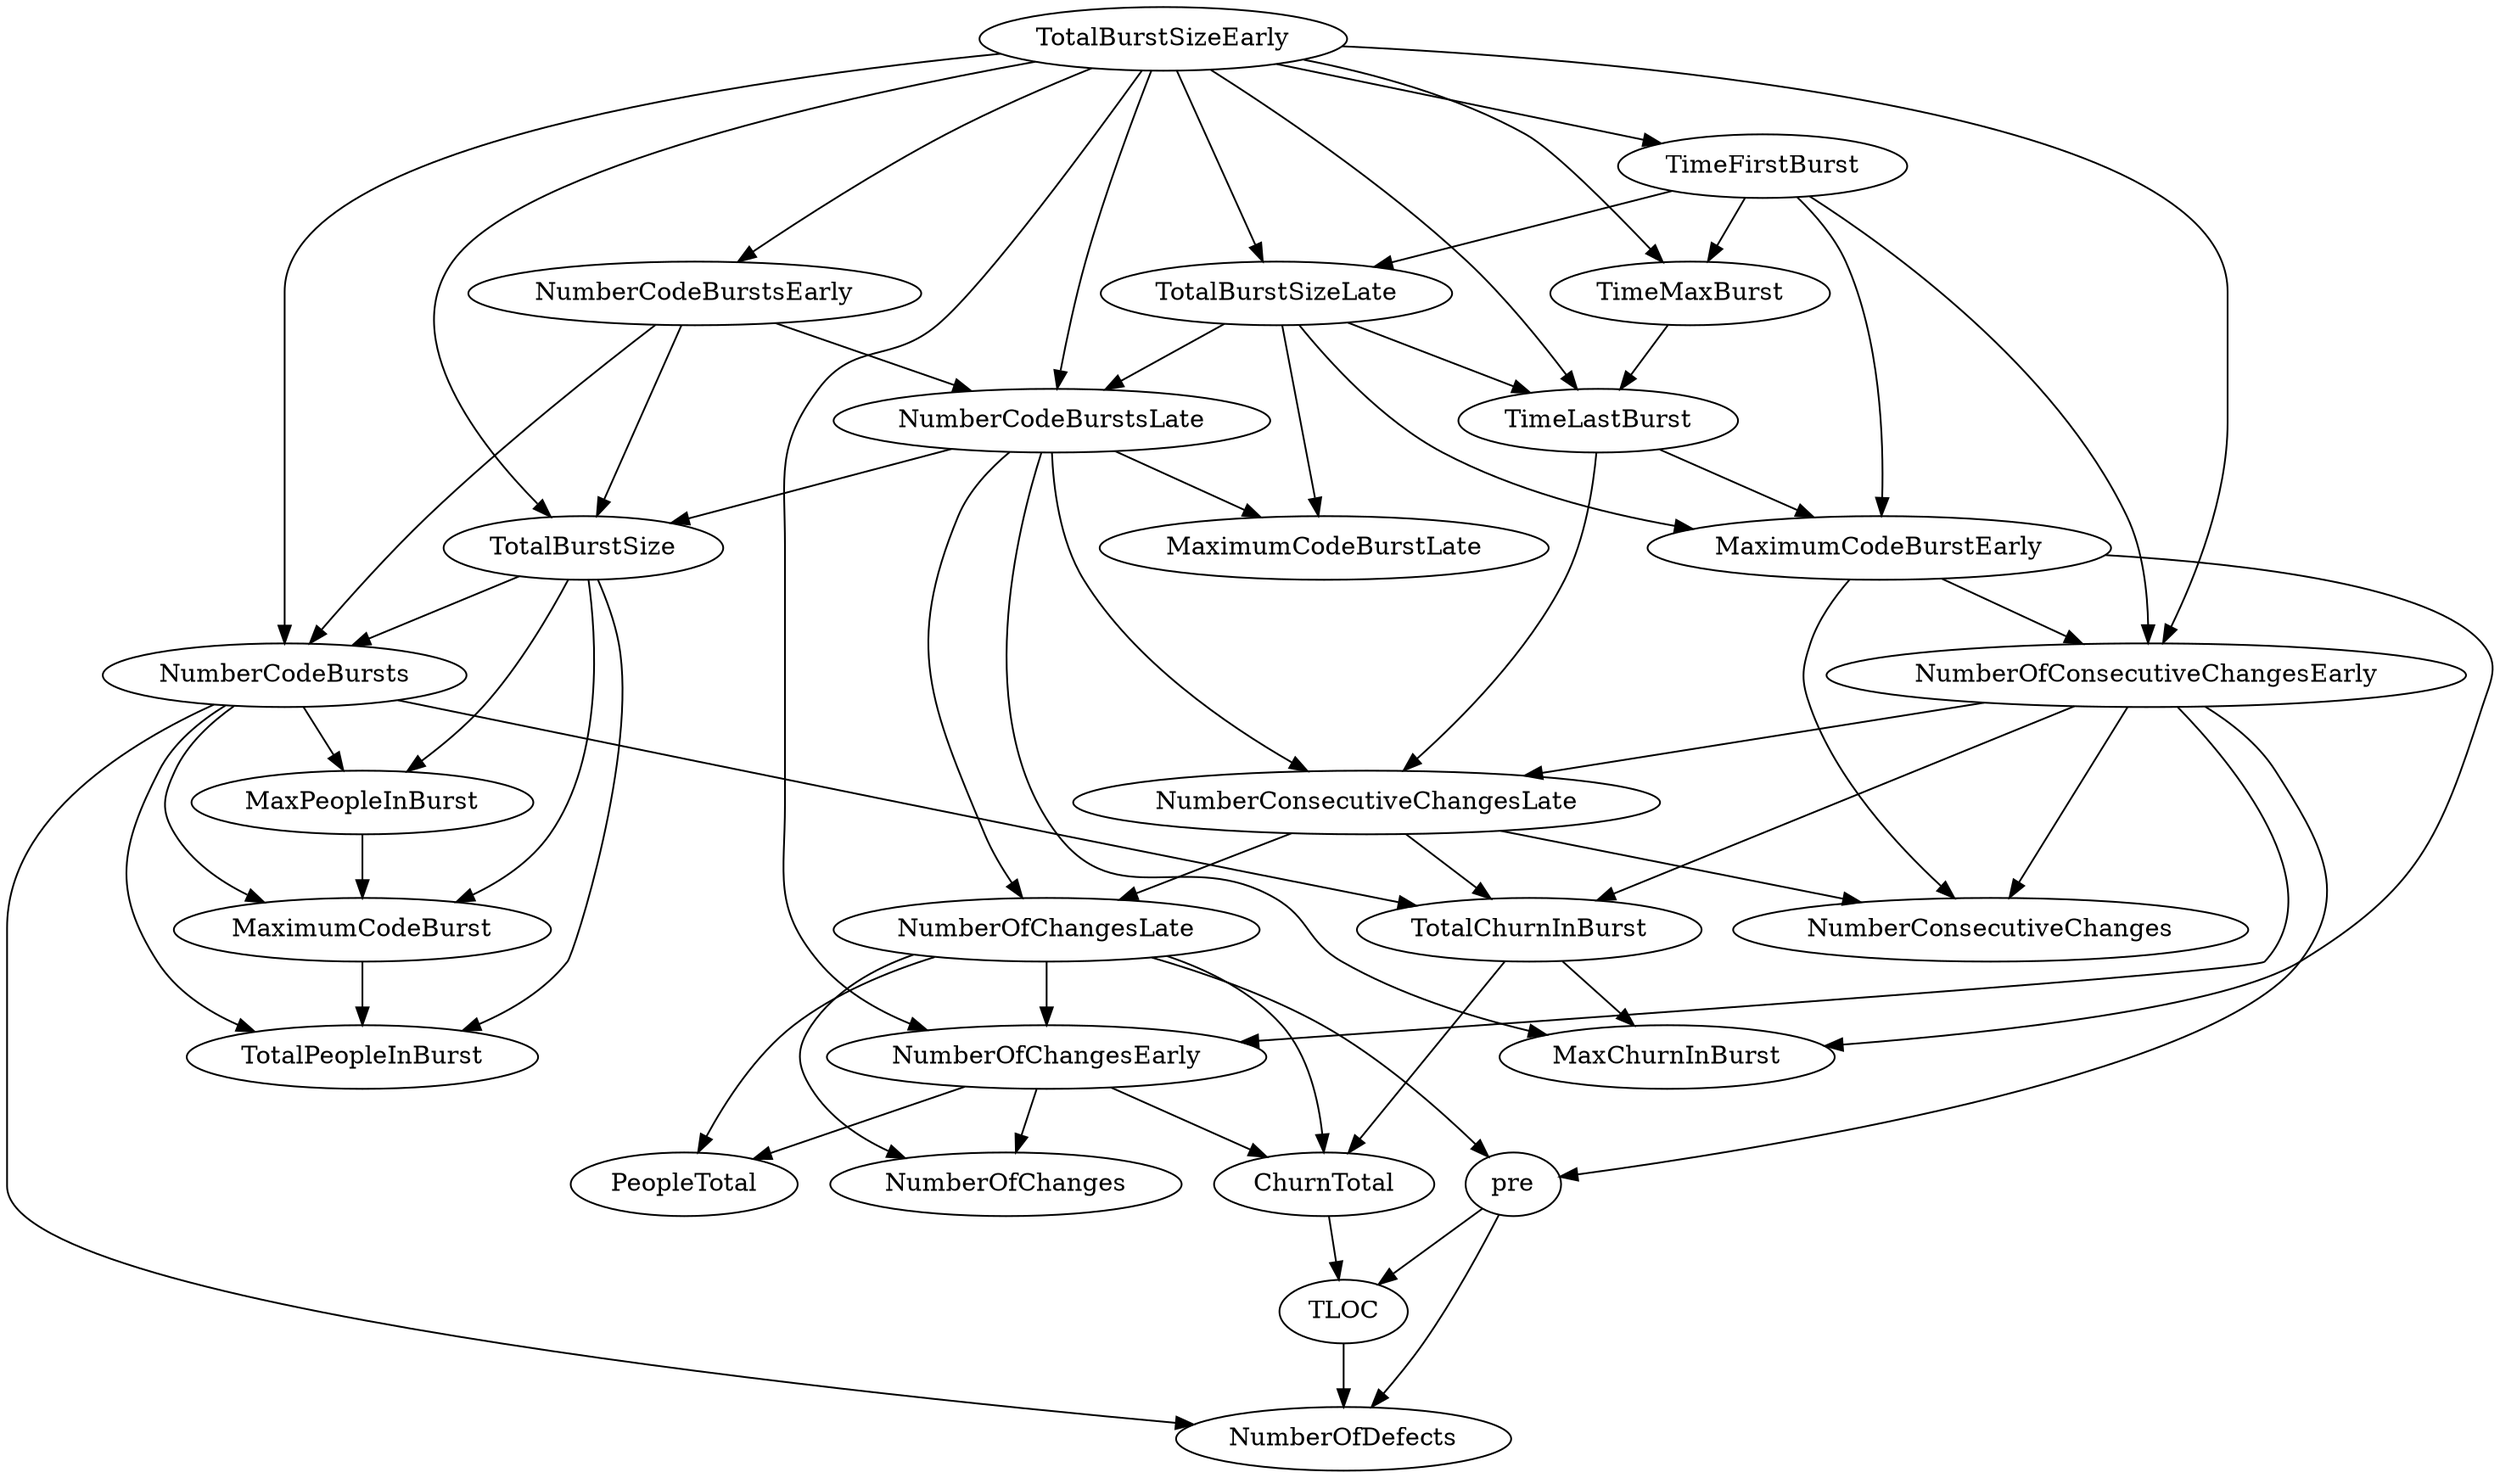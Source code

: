digraph {
   TotalPeopleInBurst;
   MaximumCodeBurstLate;
   NumberOfChanges;
   MaxPeopleInBurst;
   TotalBurstSizeLate;
   NumberCodeBurstsLate;
   NumberOfChangesLate;
   NumberOfChangesEarly;
   MaxChurnInBurst;
   MaximumCodeBurstEarly;
   NumberCodeBurstsEarly;
   TimeFirstBurst;
   TotalChurnInBurst;
   ChurnTotal;
   MaximumCodeBurst;
   NumberOfConsecutiveChangesEarly;
   NumberConsecutiveChangesLate;
   TotalBurstSizeEarly;
   TotalBurstSize;
   TimeMaxBurst;
   NumberConsecutiveChanges;
   TimeLastBurst;
   NumberCodeBursts;
   PeopleTotal;
   pre;
   NumberOfDefects;
   TLOC;
   MaxPeopleInBurst -> MaximumCodeBurst;
   TotalBurstSizeLate -> MaximumCodeBurstLate;
   TotalBurstSizeLate -> NumberCodeBurstsLate;
   TotalBurstSizeLate -> MaximumCodeBurstEarly;
   TotalBurstSizeLate -> TimeLastBurst;
   NumberCodeBurstsLate -> MaximumCodeBurstLate;
   NumberCodeBurstsLate -> NumberOfChangesLate;
   NumberCodeBurstsLate -> MaxChurnInBurst;
   NumberCodeBurstsLate -> NumberConsecutiveChangesLate;
   NumberCodeBurstsLate -> TotalBurstSize;
   NumberOfChangesLate -> NumberOfChanges;
   NumberOfChangesLate -> NumberOfChangesEarly;
   NumberOfChangesLate -> ChurnTotal;
   NumberOfChangesLate -> PeopleTotal;
   NumberOfChangesLate -> pre;
   NumberOfChangesEarly -> NumberOfChanges;
   NumberOfChangesEarly -> ChurnTotal;
   NumberOfChangesEarly -> PeopleTotal;
   MaximumCodeBurstEarly -> MaxChurnInBurst;
   MaximumCodeBurstEarly -> NumberOfConsecutiveChangesEarly;
   MaximumCodeBurstEarly -> NumberConsecutiveChanges;
   NumberCodeBurstsEarly -> NumberCodeBurstsLate;
   NumberCodeBurstsEarly -> TotalBurstSize;
   NumberCodeBurstsEarly -> NumberCodeBursts;
   TimeFirstBurst -> TotalBurstSizeLate;
   TimeFirstBurst -> MaximumCodeBurstEarly;
   TimeFirstBurst -> NumberOfConsecutiveChangesEarly;
   TimeFirstBurst -> TimeMaxBurst;
   TotalChurnInBurst -> MaxChurnInBurst;
   TotalChurnInBurst -> ChurnTotal;
   ChurnTotal -> TLOC;
   MaximumCodeBurst -> TotalPeopleInBurst;
   NumberOfConsecutiveChangesEarly -> NumberOfChangesEarly;
   NumberOfConsecutiveChangesEarly -> TotalChurnInBurst;
   NumberOfConsecutiveChangesEarly -> NumberConsecutiveChangesLate;
   NumberOfConsecutiveChangesEarly -> NumberConsecutiveChanges;
   NumberOfConsecutiveChangesEarly -> pre;
   NumberConsecutiveChangesLate -> NumberOfChangesLate;
   NumberConsecutiveChangesLate -> TotalChurnInBurst;
   NumberConsecutiveChangesLate -> NumberConsecutiveChanges;
   TotalBurstSizeEarly -> TotalBurstSizeLate;
   TotalBurstSizeEarly -> NumberCodeBurstsLate;
   TotalBurstSizeEarly -> NumberOfChangesEarly;
   TotalBurstSizeEarly -> NumberCodeBurstsEarly;
   TotalBurstSizeEarly -> TimeFirstBurst;
   TotalBurstSizeEarly -> NumberOfConsecutiveChangesEarly;
   TotalBurstSizeEarly -> TotalBurstSize;
   TotalBurstSizeEarly -> TimeMaxBurst;
   TotalBurstSizeEarly -> TimeLastBurst;
   TotalBurstSizeEarly -> NumberCodeBursts;
   TotalBurstSize -> TotalPeopleInBurst;
   TotalBurstSize -> MaxPeopleInBurst;
   TotalBurstSize -> MaximumCodeBurst;
   TotalBurstSize -> NumberCodeBursts;
   TimeMaxBurst -> TimeLastBurst;
   TimeLastBurst -> MaximumCodeBurstEarly;
   TimeLastBurst -> NumberConsecutiveChangesLate;
   NumberCodeBursts -> TotalPeopleInBurst;
   NumberCodeBursts -> MaxPeopleInBurst;
   NumberCodeBursts -> TotalChurnInBurst;
   NumberCodeBursts -> MaximumCodeBurst;
   NumberCodeBursts -> NumberOfDefects;
   pre -> NumberOfDefects;
   pre -> TLOC;
   TLOC -> NumberOfDefects;
}
